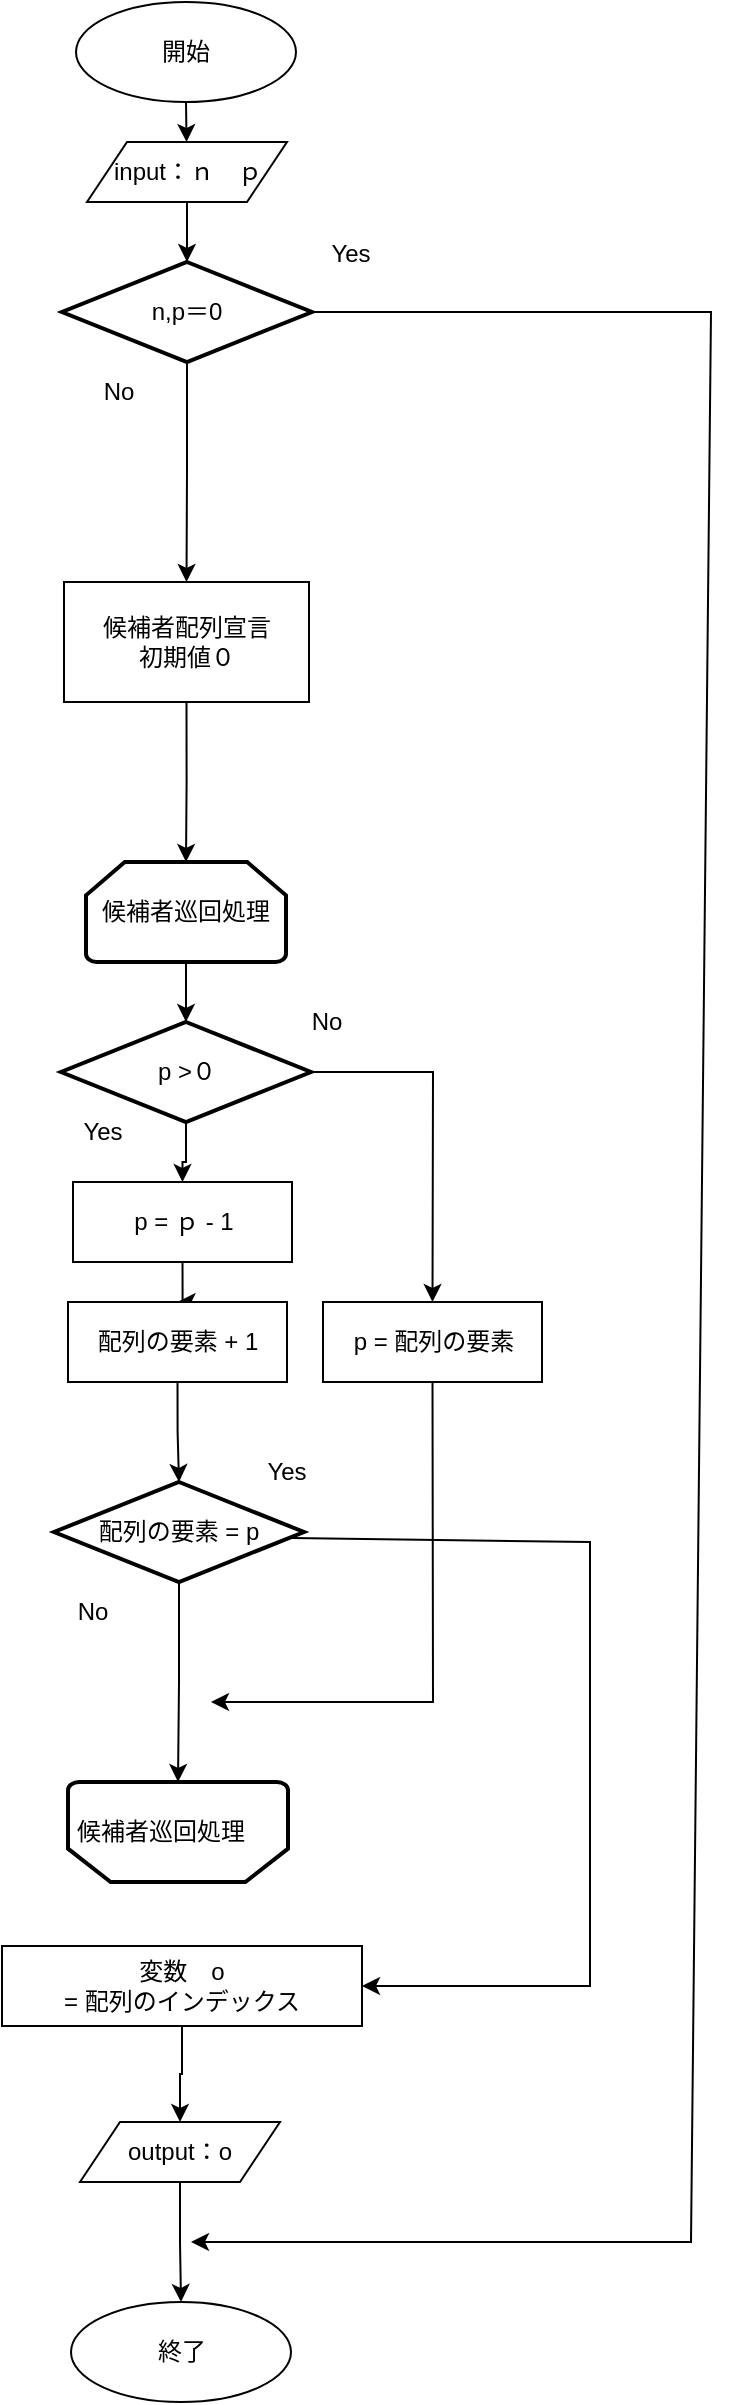 <mxfile version="20.3.0" type="device"><diagram id="5SlGneeRLCopF3xvSHbZ" name="Page-1"><mxGraphModel dx="1038" dy="641" grid="1" gridSize="10" guides="1" tooltips="1" connect="1" arrows="1" fold="1" page="1" pageScale="1" pageWidth="827" pageHeight="1169" math="0" shadow="0"><root><mxCell id="0"/><mxCell id="1" parent="0"/><mxCell id="F0HHzf-YJnoAVH4-JHba-1" value="開始" style="ellipse;whiteSpace=wrap;html=1;" parent="1" vertex="1"><mxGeometry x="123" y="120" width="110" height="50" as="geometry"/></mxCell><mxCell id="F0HHzf-YJnoAVH4-JHba-2" value="終了" style="ellipse;whiteSpace=wrap;html=1;" parent="1" vertex="1"><mxGeometry x="120.5" y="1270" width="110" height="50" as="geometry"/></mxCell><mxCell id="F0HHzf-YJnoAVH4-JHba-50" style="edgeStyle=orthogonalEdgeStyle;rounded=0;orthogonalLoop=1;jettySize=auto;html=1;exitX=0.5;exitY=1;exitDx=0;exitDy=0;entryX=0.5;entryY=0;entryDx=0;entryDy=0;entryPerimeter=0;" parent="1" source="F0HHzf-YJnoAVH4-JHba-10" target="F0HHzf-YJnoAVH4-JHba-21" edge="1"><mxGeometry relative="1" as="geometry"/></mxCell><mxCell id="F0HHzf-YJnoAVH4-JHba-10" value="input：ｎ　ｐ" style="shape=parallelogram;perimeter=parallelogramPerimeter;whiteSpace=wrap;html=1;fixedSize=1;" parent="1" vertex="1"><mxGeometry x="128.5" y="190" width="100" height="30" as="geometry"/></mxCell><mxCell id="F0HHzf-YJnoAVH4-JHba-56" style="edgeStyle=orthogonalEdgeStyle;rounded=0;orthogonalLoop=1;jettySize=auto;html=1;exitX=0.5;exitY=1;exitDx=0;exitDy=0;entryX=0.5;entryY=0;entryDx=0;entryDy=0;" parent="1" source="F0HHzf-YJnoAVH4-JHba-20" target="F0HHzf-YJnoAVH4-JHba-2" edge="1"><mxGeometry relative="1" as="geometry"/></mxCell><mxCell id="F0HHzf-YJnoAVH4-JHba-20" value="output：o" style="shape=parallelogram;perimeter=parallelogramPerimeter;whiteSpace=wrap;html=1;fixedSize=1;" parent="1" vertex="1"><mxGeometry x="125" y="1180" width="100" height="30" as="geometry"/></mxCell><mxCell id="F0HHzf-YJnoAVH4-JHba-51" style="edgeStyle=orthogonalEdgeStyle;rounded=0;orthogonalLoop=1;jettySize=auto;html=1;exitX=0.5;exitY=1;exitDx=0;exitDy=0;exitPerimeter=0;entryX=0.5;entryY=0;entryDx=0;entryDy=0;" parent="1" source="F0HHzf-YJnoAVH4-JHba-21" target="F0HHzf-YJnoAVH4-JHba-41" edge="1"><mxGeometry relative="1" as="geometry"><mxPoint x="178" y="340" as="targetPoint"/></mxGeometry></mxCell><mxCell id="F0HHzf-YJnoAVH4-JHba-21" value="n,p＝0" style="strokeWidth=2;html=1;shape=mxgraph.flowchart.decision;whiteSpace=wrap;" parent="1" vertex="1"><mxGeometry x="116" y="250" width="125" height="50" as="geometry"/></mxCell><mxCell id="F0HHzf-YJnoAVH4-JHba-37" value="" style="endArrow=classic;html=1;rounded=0;exitX=1;exitY=0.5;exitDx=0;exitDy=0;exitPerimeter=0;" parent="1" source="F0HHzf-YJnoAVH4-JHba-21" edge="1"><mxGeometry width="50" height="50" relative="1" as="geometry"><mxPoint x="360.5" y="400" as="sourcePoint"/><mxPoint x="180.5" y="1240" as="targetPoint"/><Array as="points"><mxPoint x="440.5" y="275"/><mxPoint x="430.5" y="1240"/></Array></mxGeometry></mxCell><mxCell id="F0HHzf-YJnoAVH4-JHba-38" value="No" style="text;html=1;resizable=0;autosize=1;align=center;verticalAlign=middle;points=[];fillColor=none;strokeColor=none;rounded=0;" parent="1" vertex="1"><mxGeometry x="123.5" y="300" width="40" height="30" as="geometry"/></mxCell><mxCell id="F0HHzf-YJnoAVH4-JHba-40" value="Yes" style="text;html=1;resizable=0;autosize=1;align=center;verticalAlign=middle;points=[];fillColor=none;strokeColor=none;rounded=0;" parent="1" vertex="1"><mxGeometry x="239.5" y="231" width="40" height="30" as="geometry"/></mxCell><mxCell id="F0HHzf-YJnoAVH4-JHba-53" style="edgeStyle=orthogonalEdgeStyle;rounded=0;orthogonalLoop=1;jettySize=auto;html=1;exitX=0.5;exitY=1;exitDx=0;exitDy=0;entryX=0.5;entryY=0;entryDx=0;entryDy=0;entryPerimeter=0;" parent="1" source="F0HHzf-YJnoAVH4-JHba-41" target="F0HHzf-YJnoAVH4-JHba-65" edge="1"><mxGeometry relative="1" as="geometry"><mxPoint x="185" y="480.0" as="targetPoint"/></mxGeometry></mxCell><mxCell id="F0HHzf-YJnoAVH4-JHba-41" value="候補者配列宣言&lt;br&gt;初期値０" style="rounded=0;whiteSpace=wrap;html=1;" parent="1" vertex="1"><mxGeometry x="117" y="410" width="122.5" height="60" as="geometry"/></mxCell><mxCell id="F0HHzf-YJnoAVH4-JHba-44" value="" style="endArrow=classic;html=1;rounded=0;startArrow=none;exitX=0.5;exitY=1;exitDx=0;exitDy=0;" parent="1" source="F0HHzf-YJnoAVH4-JHba-1" target="F0HHzf-YJnoAVH4-JHba-10" edge="1"><mxGeometry width="50" height="50" relative="1" as="geometry"><mxPoint x="453.5" y="510" as="sourcePoint"/><mxPoint x="393.5" y="360" as="targetPoint"/></mxGeometry></mxCell><mxCell id="F0HHzf-YJnoAVH4-JHba-92" style="edgeStyle=orthogonalEdgeStyle;rounded=0;orthogonalLoop=1;jettySize=auto;html=1;exitX=0.5;exitY=1;exitDx=0;exitDy=0;exitPerimeter=0;entryX=0.5;entryY=1;entryDx=0;entryDy=0;entryPerimeter=0;" parent="1" source="F0HHzf-YJnoAVH4-JHba-63" target="F0HHzf-YJnoAVH4-JHba-66" edge="1"><mxGeometry relative="1" as="geometry"/></mxCell><mxCell id="F0HHzf-YJnoAVH4-JHba-63" value="配列の要素 = p" style="strokeWidth=2;html=1;shape=mxgraph.flowchart.decision;whiteSpace=wrap;" parent="1" vertex="1"><mxGeometry x="112" y="860" width="125" height="50" as="geometry"/></mxCell><mxCell id="F0HHzf-YJnoAVH4-JHba-66" value="" style="strokeWidth=2;shape=mxgraph.flowchart.loop_limit;rotation=-180;direction=east;align=center;horizontal=1;whiteSpace=wrap;html=1;" parent="1" vertex="1"><mxGeometry x="119" y="1010" width="110" height="50" as="geometry"/></mxCell><mxCell id="F0HHzf-YJnoAVH4-JHba-69" value="候補者巡回処理" style="text;html=1;align=center;verticalAlign=middle;resizable=0;points=[];autosize=1;strokeColor=none;fillColor=none;" parent="1" vertex="1"><mxGeometry x="110" y="1020" width="110" height="30" as="geometry"/></mxCell><mxCell id="F0HHzf-YJnoAVH4-JHba-81" style="edgeStyle=orthogonalEdgeStyle;rounded=0;orthogonalLoop=1;jettySize=auto;html=1;exitX=0.5;exitY=1;exitDx=0;exitDy=0;exitPerimeter=0;" parent="1" source="F0HHzf-YJnoAVH4-JHba-65" target="F0HHzf-YJnoAVH4-JHba-71" edge="1"><mxGeometry relative="1" as="geometry"/></mxCell><mxCell id="F0HHzf-YJnoAVH4-JHba-65" value="候補者巡回処理" style="strokeWidth=2;html=1;shape=mxgraph.flowchart.loop_limit;whiteSpace=wrap;" parent="1" vertex="1"><mxGeometry x="128" y="550" width="100" height="50" as="geometry"/></mxCell><mxCell id="F0HHzf-YJnoAVH4-JHba-79" style="edgeStyle=orthogonalEdgeStyle;rounded=0;orthogonalLoop=1;jettySize=auto;html=1;exitX=0.5;exitY=1;exitDx=0;exitDy=0;exitPerimeter=0;" parent="1" source="F0HHzf-YJnoAVH4-JHba-71" target="F0HHzf-YJnoAVH4-JHba-77" edge="1"><mxGeometry relative="1" as="geometry"/></mxCell><mxCell id="F0HHzf-YJnoAVH4-JHba-71" value="p &amp;gt;０" style="strokeWidth=2;html=1;shape=mxgraph.flowchart.decision;whiteSpace=wrap;" parent="1" vertex="1"><mxGeometry x="115.5" y="630" width="125" height="50" as="geometry"/></mxCell><mxCell id="F0HHzf-YJnoAVH4-JHba-72" value="Yes" style="text;html=1;resizable=0;autosize=1;align=center;verticalAlign=middle;points=[];fillColor=none;strokeColor=none;rounded=0;" parent="1" vertex="1"><mxGeometry x="115.5" y="670" width="40" height="30" as="geometry"/></mxCell><mxCell id="F0HHzf-YJnoAVH4-JHba-73" value="No" style="text;html=1;resizable=0;autosize=1;align=center;verticalAlign=middle;points=[];fillColor=none;strokeColor=none;rounded=0;" parent="1" vertex="1"><mxGeometry x="228" y="615" width="40" height="30" as="geometry"/></mxCell><mxCell id="F0HHzf-YJnoAVH4-JHba-80" style="edgeStyle=orthogonalEdgeStyle;rounded=0;orthogonalLoop=1;jettySize=auto;html=1;exitX=0.5;exitY=1;exitDx=0;exitDy=0;" parent="1" source="F0HHzf-YJnoAVH4-JHba-77" target="F0HHzf-YJnoAVH4-JHba-78" edge="1"><mxGeometry relative="1" as="geometry"/></mxCell><mxCell id="F0HHzf-YJnoAVH4-JHba-77" value="p = ｐ - 1" style="rounded=0;whiteSpace=wrap;html=1;" parent="1" vertex="1"><mxGeometry x="121.5" y="710" width="109.5" height="40" as="geometry"/></mxCell><mxCell id="F0HHzf-YJnoAVH4-JHba-88" style="edgeStyle=orthogonalEdgeStyle;rounded=0;orthogonalLoop=1;jettySize=auto;html=1;exitX=0.5;exitY=1;exitDx=0;exitDy=0;entryX=0.5;entryY=0;entryDx=0;entryDy=0;entryPerimeter=0;" parent="1" source="F0HHzf-YJnoAVH4-JHba-78" target="F0HHzf-YJnoAVH4-JHba-63" edge="1"><mxGeometry relative="1" as="geometry"/></mxCell><mxCell id="F0HHzf-YJnoAVH4-JHba-78" value="配列の要素 + 1" style="rounded=0;whiteSpace=wrap;html=1;" parent="1" vertex="1"><mxGeometry x="119" y="770" width="109.5" height="40" as="geometry"/></mxCell><mxCell id="F0HHzf-YJnoAVH4-JHba-82" value="" style="endArrow=classic;html=1;rounded=0;exitX=1;exitY=0.5;exitDx=0;exitDy=0;exitPerimeter=0;entryX=0.5;entryY=0;entryDx=0;entryDy=0;" parent="1" source="F0HHzf-YJnoAVH4-JHba-71" target="F0HHzf-YJnoAVH4-JHba-84" edge="1"><mxGeometry width="50" height="50" relative="1" as="geometry"><mxPoint x="258" y="285" as="sourcePoint"/><mxPoint x="360.5" y="710" as="targetPoint"/><Array as="points"><mxPoint x="301.5" y="655"/></Array></mxGeometry></mxCell><mxCell id="F0HHzf-YJnoAVH4-JHba-84" value="p = 配列の要素" style="rounded=0;whiteSpace=wrap;html=1;" parent="1" vertex="1"><mxGeometry x="246.5" y="770" width="109.5" height="40" as="geometry"/></mxCell><mxCell id="F0HHzf-YJnoAVH4-JHba-87" value="" style="endArrow=classic;html=1;rounded=0;exitX=0.5;exitY=1;exitDx=0;exitDy=0;" parent="1" source="F0HHzf-YJnoAVH4-JHba-84" edge="1"><mxGeometry width="50" height="50" relative="1" as="geometry"><mxPoint x="250.5" y="665.0" as="sourcePoint"/><mxPoint x="190.5" y="970" as="targetPoint"/><Array as="points"><mxPoint x="301.5" y="970"/></Array></mxGeometry></mxCell><mxCell id="F0HHzf-YJnoAVH4-JHba-89" value="Yes" style="text;html=1;resizable=0;autosize=1;align=center;verticalAlign=middle;points=[];fillColor=none;strokeColor=none;rounded=0;" parent="1" vertex="1"><mxGeometry x="208" y="840" width="40" height="30" as="geometry"/></mxCell><mxCell id="F0HHzf-YJnoAVH4-JHba-93" value="No" style="text;html=1;resizable=0;autosize=1;align=center;verticalAlign=middle;points=[];fillColor=none;strokeColor=none;rounded=0;" parent="1" vertex="1"><mxGeometry x="110.5" y="910" width="40" height="30" as="geometry"/></mxCell><mxCell id="F0HHzf-YJnoAVH4-JHba-94" value="" style="endArrow=classic;html=1;rounded=0;entryX=1;entryY=0.5;entryDx=0;entryDy=0;exitX=0.95;exitY=0.56;exitDx=0;exitDy=0;exitPerimeter=0;" parent="1" source="F0HHzf-YJnoAVH4-JHba-63" target="F0HHzf-YJnoAVH4-JHba-99" edge="1"><mxGeometry width="50" height="50" relative="1" as="geometry"><mxPoint x="250" y="890" as="sourcePoint"/><mxPoint x="210" y="1195" as="targetPoint"/><Array as="points"><mxPoint x="380" y="890"/><mxPoint x="380" y="1112"/></Array></mxGeometry></mxCell><mxCell id="F0HHzf-YJnoAVH4-JHba-100" style="edgeStyle=orthogonalEdgeStyle;rounded=0;orthogonalLoop=1;jettySize=auto;html=1;exitX=0.5;exitY=1;exitDx=0;exitDy=0;entryX=0.5;entryY=0;entryDx=0;entryDy=0;" parent="1" source="F0HHzf-YJnoAVH4-JHba-99" target="F0HHzf-YJnoAVH4-JHba-20" edge="1"><mxGeometry relative="1" as="geometry"/></mxCell><mxCell id="F0HHzf-YJnoAVH4-JHba-99" value="変数　o&lt;br&gt;= 配列のインデックス" style="rounded=0;whiteSpace=wrap;html=1;" parent="1" vertex="1"><mxGeometry x="86" y="1092" width="180" height="40" as="geometry"/></mxCell></root></mxGraphModel></diagram></mxfile>